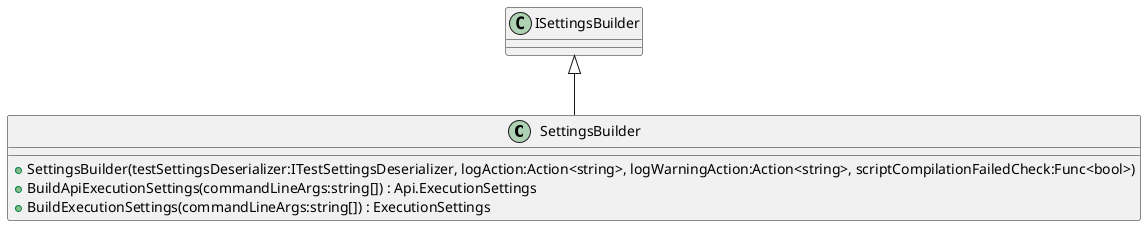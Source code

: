 @startuml
class SettingsBuilder {
    + SettingsBuilder(testSettingsDeserializer:ITestSettingsDeserializer, logAction:Action<string>, logWarningAction:Action<string>, scriptCompilationFailedCheck:Func<bool>)
    + BuildApiExecutionSettings(commandLineArgs:string[]) : Api.ExecutionSettings
    + BuildExecutionSettings(commandLineArgs:string[]) : ExecutionSettings
}
ISettingsBuilder <|-- SettingsBuilder
@enduml
